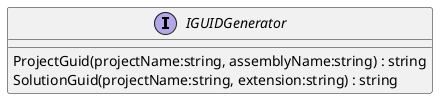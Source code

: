 @startuml
interface IGUIDGenerator {
    ProjectGuid(projectName:string, assemblyName:string) : string
    SolutionGuid(projectName:string, extension:string) : string
}
@enduml
